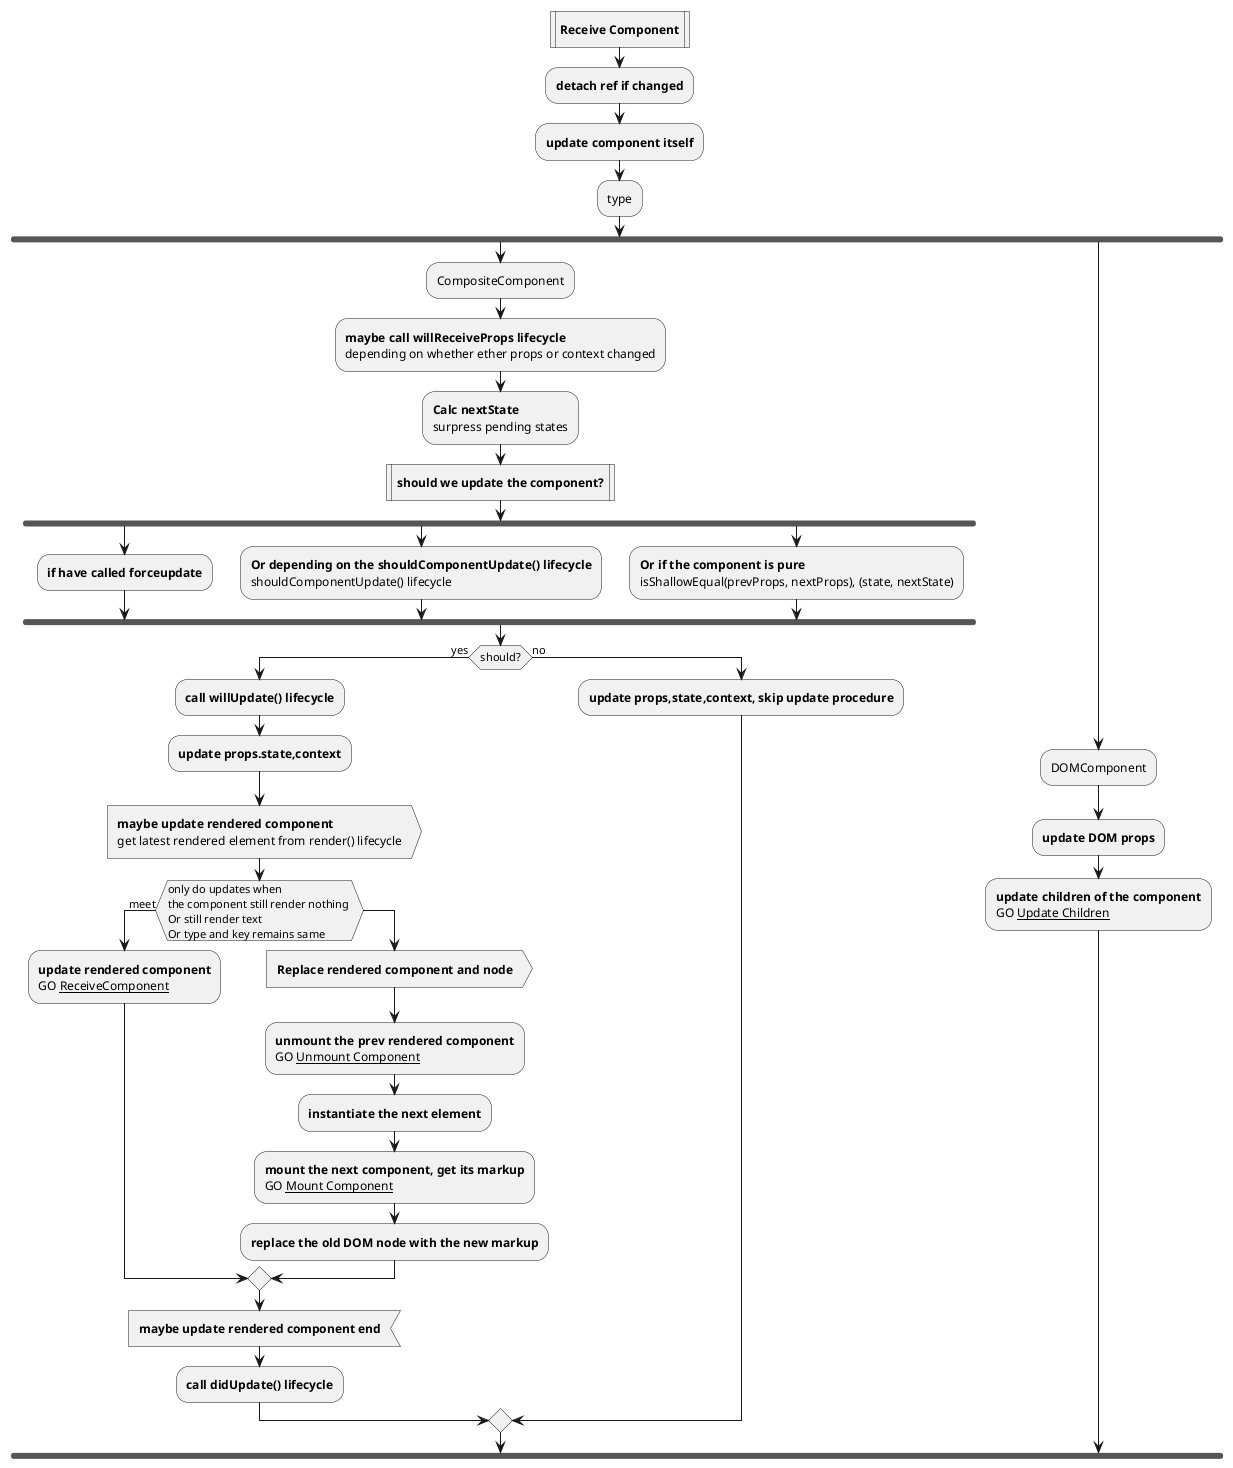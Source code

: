 @startuml ReceiveComponent
:**Receive Component**|
:**detach ref if changed**;
:**update component itself**;
:type;
fork
  :CompositeComponent;
  :**maybe call willReceiveProps lifecycle**
  depending on whether ether props or context changed;
  :**Calc nextState**
  surpress pending states;
  :**should we update the component?**|
  fork
    :**if have called forceupdate**;
  fork again
    :**Or depending on the shouldComponentUpdate() lifecycle**
    shouldComponentUpdate() lifecycle;
  fork again 
    :**Or if the component is pure**
    isShallowEqual(prevProps, nextProps), (state, nextState);
  end fork
  if (should?) then (yes)
    :**call willUpdate() lifecycle**;
    :**update props.state,context**;
    :**maybe update rendered component**
    get latest rendered element from render() lifecycle>
    if (only do updates when\nthe component still render nothing \nOr still render text\nOr type and key remains same) then (meet)
      :**update rendered component**
      GO __ReceiveComponent__;
    else
      :**Replace rendered component and node**>
      :**unmount the prev rendered component**
      GO __Unmount Component__;
      :**instantiate the next element**;
      :**mount the next component, get its markup**
      GO __Mount Component__;
      :**replace the old DOM node with the new markup**;
    endif
    :**maybe update rendered component end**<
    :**call didUpdate() lifecycle**;
  else (no)
    :**update props,state,context, skip update procedure**;
  endif
fork again
  :DOMComponent;
  :**update DOM props**;
  :**update children of the component**
  GO __Update Children__;
@enduml